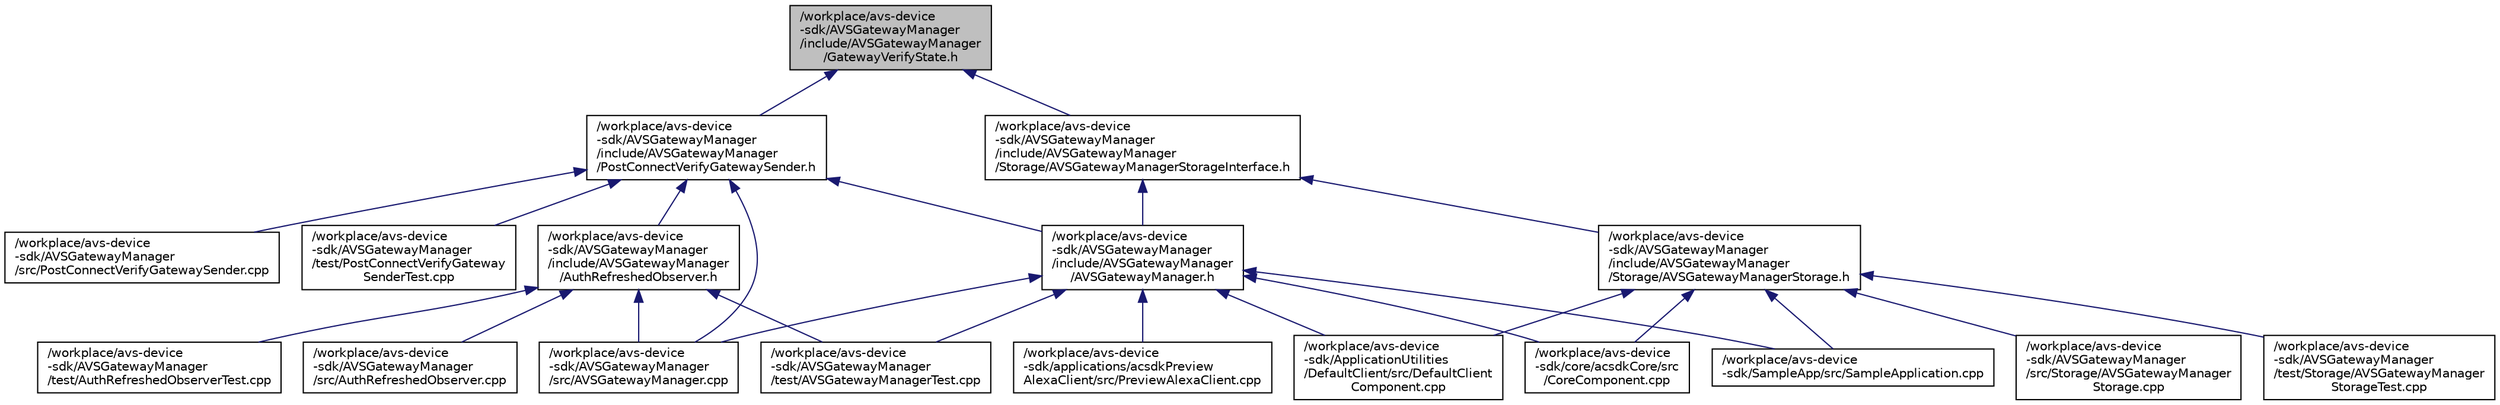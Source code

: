 digraph "/workplace/avs-device-sdk/AVSGatewayManager/include/AVSGatewayManager/GatewayVerifyState.h"
{
 // LATEX_PDF_SIZE
  edge [fontname="Helvetica",fontsize="10",labelfontname="Helvetica",labelfontsize="10"];
  node [fontname="Helvetica",fontsize="10",shape=record];
  Node1 [label="/workplace/avs-device\l-sdk/AVSGatewayManager\l/include/AVSGatewayManager\l/GatewayVerifyState.h",height=0.2,width=0.4,color="black", fillcolor="grey75", style="filled", fontcolor="black",tooltip=" "];
  Node1 -> Node2 [dir="back",color="midnightblue",fontsize="10",style="solid",fontname="Helvetica"];
  Node2 [label="/workplace/avs-device\l-sdk/AVSGatewayManager\l/include/AVSGatewayManager\l/PostConnectVerifyGatewaySender.h",height=0.2,width=0.4,color="black", fillcolor="white", style="filled",URL="$_post_connect_verify_gateway_sender_8h.html",tooltip=" "];
  Node2 -> Node3 [dir="back",color="midnightblue",fontsize="10",style="solid",fontname="Helvetica"];
  Node3 [label="/workplace/avs-device\l-sdk/AVSGatewayManager\l/include/AVSGatewayManager\l/AuthRefreshedObserver.h",height=0.2,width=0.4,color="black", fillcolor="white", style="filled",URL="$_auth_refreshed_observer_8h.html",tooltip=" "];
  Node3 -> Node4 [dir="back",color="midnightblue",fontsize="10",style="solid",fontname="Helvetica"];
  Node4 [label="/workplace/avs-device\l-sdk/AVSGatewayManager\l/src/AuthRefreshedObserver.cpp",height=0.2,width=0.4,color="black", fillcolor="white", style="filled",URL="$_auth_refreshed_observer_8cpp.html",tooltip=" "];
  Node3 -> Node5 [dir="back",color="midnightblue",fontsize="10",style="solid",fontname="Helvetica"];
  Node5 [label="/workplace/avs-device\l-sdk/AVSGatewayManager\l/src/AVSGatewayManager.cpp",height=0.2,width=0.4,color="black", fillcolor="white", style="filled",URL="$_a_v_s_gateway_manager_8cpp.html",tooltip=" "];
  Node3 -> Node6 [dir="back",color="midnightblue",fontsize="10",style="solid",fontname="Helvetica"];
  Node6 [label="/workplace/avs-device\l-sdk/AVSGatewayManager\l/test/AuthRefreshedObserverTest.cpp",height=0.2,width=0.4,color="black", fillcolor="white", style="filled",URL="$_auth_refreshed_observer_test_8cpp.html",tooltip=" "];
  Node3 -> Node7 [dir="back",color="midnightblue",fontsize="10",style="solid",fontname="Helvetica"];
  Node7 [label="/workplace/avs-device\l-sdk/AVSGatewayManager\l/test/AVSGatewayManagerTest.cpp",height=0.2,width=0.4,color="black", fillcolor="white", style="filled",URL="$_a_v_s_gateway_manager_test_8cpp.html",tooltip=" "];
  Node2 -> Node8 [dir="back",color="midnightblue",fontsize="10",style="solid",fontname="Helvetica"];
  Node8 [label="/workplace/avs-device\l-sdk/AVSGatewayManager\l/include/AVSGatewayManager\l/AVSGatewayManager.h",height=0.2,width=0.4,color="black", fillcolor="white", style="filled",URL="$_a_v_s_gateway_manager_8h.html",tooltip=" "];
  Node8 -> Node9 [dir="back",color="midnightblue",fontsize="10",style="solid",fontname="Helvetica"];
  Node9 [label="/workplace/avs-device\l-sdk/applications/acsdkPreview\lAlexaClient/src/PreviewAlexaClient.cpp",height=0.2,width=0.4,color="black", fillcolor="white", style="filled",URL="$_preview_alexa_client_8cpp.html",tooltip=" "];
  Node8 -> Node10 [dir="back",color="midnightblue",fontsize="10",style="solid",fontname="Helvetica"];
  Node10 [label="/workplace/avs-device\l-sdk/ApplicationUtilities\l/DefaultClient/src/DefaultClient\lComponent.cpp",height=0.2,width=0.4,color="black", fillcolor="white", style="filled",URL="$_default_client_component_8cpp.html",tooltip=" "];
  Node8 -> Node5 [dir="back",color="midnightblue",fontsize="10",style="solid",fontname="Helvetica"];
  Node8 -> Node7 [dir="back",color="midnightblue",fontsize="10",style="solid",fontname="Helvetica"];
  Node8 -> Node11 [dir="back",color="midnightblue",fontsize="10",style="solid",fontname="Helvetica"];
  Node11 [label="/workplace/avs-device\l-sdk/core/acsdkCore/src\l/CoreComponent.cpp",height=0.2,width=0.4,color="black", fillcolor="white", style="filled",URL="$_core_component_8cpp.html",tooltip=" "];
  Node8 -> Node12 [dir="back",color="midnightblue",fontsize="10",style="solid",fontname="Helvetica"];
  Node12 [label="/workplace/avs-device\l-sdk/SampleApp/src/SampleApplication.cpp",height=0.2,width=0.4,color="black", fillcolor="white", style="filled",URL="$_sample_application_8cpp.html",tooltip=" "];
  Node2 -> Node5 [dir="back",color="midnightblue",fontsize="10",style="solid",fontname="Helvetica"];
  Node2 -> Node13 [dir="back",color="midnightblue",fontsize="10",style="solid",fontname="Helvetica"];
  Node13 [label="/workplace/avs-device\l-sdk/AVSGatewayManager\l/src/PostConnectVerifyGatewaySender.cpp",height=0.2,width=0.4,color="black", fillcolor="white", style="filled",URL="$_post_connect_verify_gateway_sender_8cpp.html",tooltip=" "];
  Node2 -> Node14 [dir="back",color="midnightblue",fontsize="10",style="solid",fontname="Helvetica"];
  Node14 [label="/workplace/avs-device\l-sdk/AVSGatewayManager\l/test/PostConnectVerifyGateway\lSenderTest.cpp",height=0.2,width=0.4,color="black", fillcolor="white", style="filled",URL="$_post_connect_verify_gateway_sender_test_8cpp.html",tooltip=" "];
  Node1 -> Node15 [dir="back",color="midnightblue",fontsize="10",style="solid",fontname="Helvetica"];
  Node15 [label="/workplace/avs-device\l-sdk/AVSGatewayManager\l/include/AVSGatewayManager\l/Storage/AVSGatewayManagerStorageInterface.h",height=0.2,width=0.4,color="black", fillcolor="white", style="filled",URL="$_a_v_s_gateway_manager_storage_interface_8h.html",tooltip=" "];
  Node15 -> Node8 [dir="back",color="midnightblue",fontsize="10",style="solid",fontname="Helvetica"];
  Node15 -> Node16 [dir="back",color="midnightblue",fontsize="10",style="solid",fontname="Helvetica"];
  Node16 [label="/workplace/avs-device\l-sdk/AVSGatewayManager\l/include/AVSGatewayManager\l/Storage/AVSGatewayManagerStorage.h",height=0.2,width=0.4,color="black", fillcolor="white", style="filled",URL="$_a_v_s_gateway_manager_storage_8h.html",tooltip=" "];
  Node16 -> Node10 [dir="back",color="midnightblue",fontsize="10",style="solid",fontname="Helvetica"];
  Node16 -> Node17 [dir="back",color="midnightblue",fontsize="10",style="solid",fontname="Helvetica"];
  Node17 [label="/workplace/avs-device\l-sdk/AVSGatewayManager\l/src/Storage/AVSGatewayManager\lStorage.cpp",height=0.2,width=0.4,color="black", fillcolor="white", style="filled",URL="$_a_v_s_gateway_manager_storage_8cpp.html",tooltip=" "];
  Node16 -> Node18 [dir="back",color="midnightblue",fontsize="10",style="solid",fontname="Helvetica"];
  Node18 [label="/workplace/avs-device\l-sdk/AVSGatewayManager\l/test/Storage/AVSGatewayManager\lStorageTest.cpp",height=0.2,width=0.4,color="black", fillcolor="white", style="filled",URL="$_a_v_s_gateway_manager_storage_test_8cpp.html",tooltip=" "];
  Node16 -> Node11 [dir="back",color="midnightblue",fontsize="10",style="solid",fontname="Helvetica"];
  Node16 -> Node12 [dir="back",color="midnightblue",fontsize="10",style="solid",fontname="Helvetica"];
}
